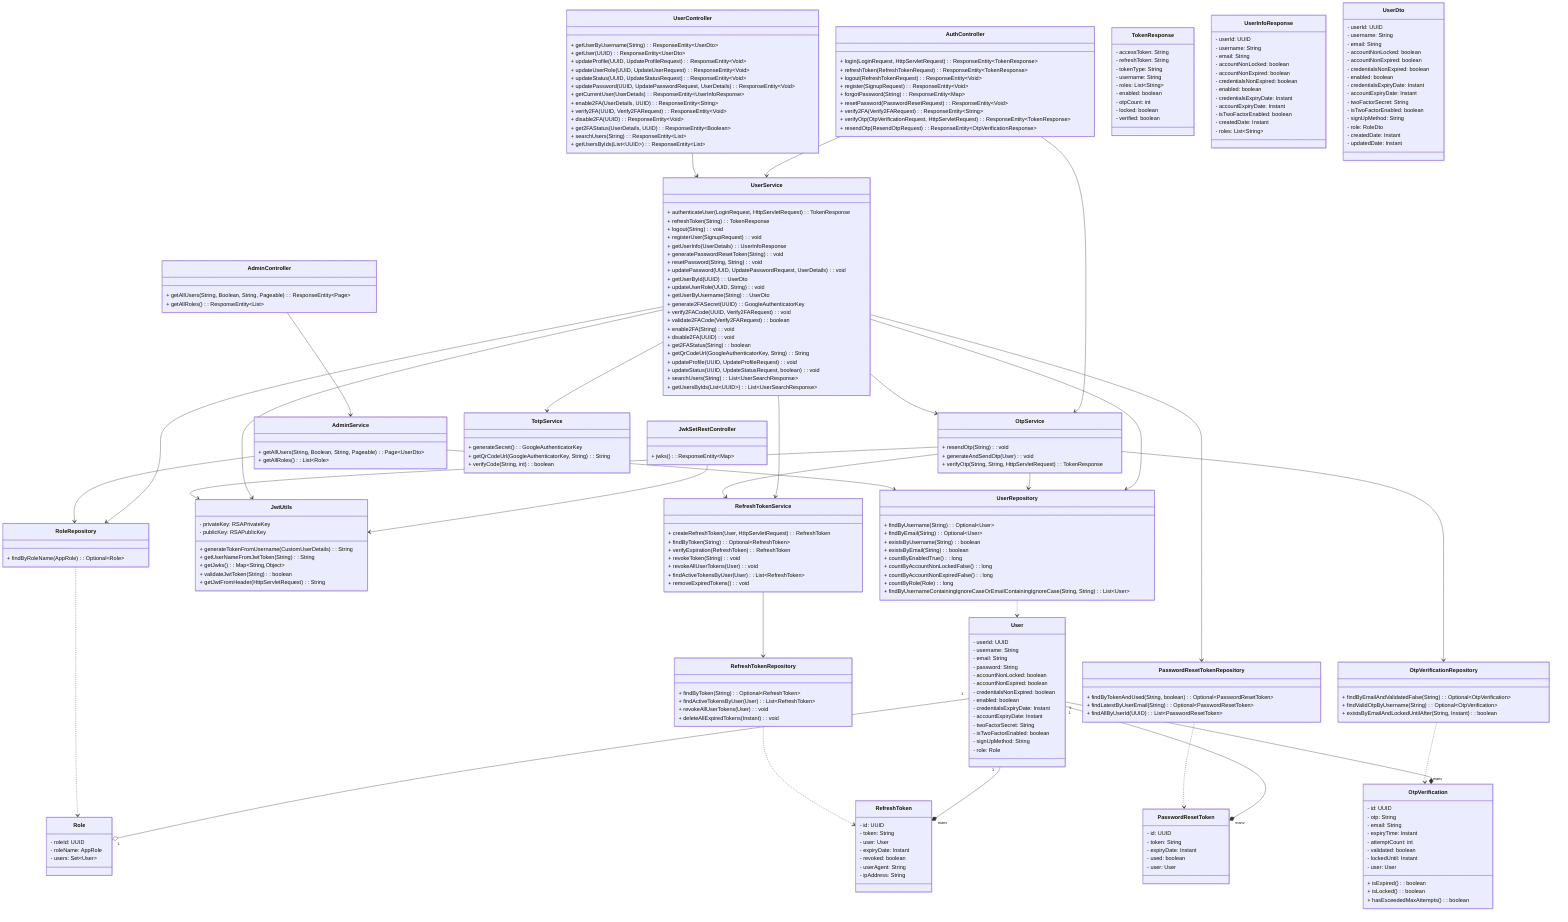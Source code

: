 classDiagram
    %% Controllers
    class AuthController {
        + login(LoginRequest, HttpServletRequest): ResponseEntity~TokenResponse~
        + refreshToken(RefreshTokenRequest): ResponseEntity~TokenResponse~
        + logout(RefreshTokenRequest): ResponseEntity~Void~
        + register(SignupRequest): ResponseEntity~Void~
        + forgotPassword(String): ResponseEntity~Map~
        + resetPassword(PasswordResetRequest): ResponseEntity~Void~
        + verify2FA(Verify2FARequest): ResponseEntity~String~
        + verifyOtp(OtpVerificationRequest, HttpServletRequest): ResponseEntity~TokenResponse~
        + resendOtp(ResendOtpRequest): ResponseEntity~OtpVerificationResponse~
    }
    
    class UserController {
        + getUserByUsername(String): ResponseEntity~UserDto~
        + getUser(UUID): ResponseEntity~UserDto~
        + updateProfile(UUID, UpdateProfileRequest): ResponseEntity~Void~
        + updateUserRole(UUID, UpdateUserRequest): ResponseEntity~Void~
        + updateStatus(UUID, UpdateStatusRequest): ResponseEntity~Void~
        + updatePassword(UUID, UpdatePasswordRequest, UserDetails): ResponseEntity~Void~
        + getCurrentUser(UserDetails): ResponseEntity~UserInfoResponse~
        + enable2FA(UserDetails, UUID): ResponseEntity~String~
        + verify2FA(UUID, Verify2FARequest): ResponseEntity~Void~
        + disable2FA(UUID): ResponseEntity~Void~
        + get2FAStatus(UserDetails, UUID): ResponseEntity~Boolean~
        + searchUsers(String): ResponseEntity~List~
        + getUsersByIds(List~UUID~): ResponseEntity~List~
    }
    
    class AdminController {
        + getAllUsers(String, Boolean, String, Pageable): ResponseEntity~Page~
        + getAllRoles(): ResponseEntity~List~
    }
    
    class JwkSetRestController {
        + jwks(): ResponseEntity~Map~
    }
    
    %% Services
    class UserService {
        + authenticateUser(LoginRequest, HttpServletRequest): TokenResponse
        + refreshToken(String): TokenResponse
        + logout(String): void
        + registerUser(SignupRequest): void
        + getUserInfo(UserDetails): UserInfoResponse
        + generatePasswordResetToken(String): void
        + resetPassword(String, String): void
        + updatePassword(UUID, UpdatePasswordRequest, UserDetails): void
        + getUserById(UUID): UserDto
        + updateUserRole(UUID, String): void
        + getUserByUsername(String): UserDto
        + generate2FASecret(UUID): GoogleAuthenticatorKey
        + verify2FACode(UUID, Verify2FARequest): void
        + validate2FACode(Verify2FARequest): boolean
        + enable2FA(String): void
        + disable2FA(UUID): void
        + get2FAStatus(String): boolean
        + getQrCodeUrl(GoogleAuthenticatorKey, String): String
        + updateProfile(UUID, UpdateProfileRequest): void
        + updateStatus(UUID, UpdateStatusRequest, boolean): void
        + searchUsers(String): List~UserSearchResponse~
        + getUsersByIds(List~UUID~): List~UserSearchResponse~
    }
    
    class AdminService {
        + getAllUsers(String, Boolean, String, Pageable): Page~UserDto~
        + getAllRoles(): List~Role~
    }
    
    class OtpService {
        + resendOtp(String): void
        + generateAndSendOtp(User): void
        + verifyOtp(String, String, HttpServletRequest): TokenResponse
    }
    
    class RefreshTokenService {
        + createRefreshToken(User, HttpServletRequest): RefreshToken
        + findByToken(String): Optional~RefreshToken~
        + verifyExpiration(RefreshToken): RefreshToken
        + revokeToken(String): void
        + revokeAllUserTokens(User): void
        + findActiveTokensByUser(User): List~RefreshToken~
        + removeExpiredTokens(): void
    }
    
    class TotpService {
        + generateSecret(): GoogleAuthenticatorKey
        + getQrCodeUrl(GoogleAuthenticatorKey, String): String
        + verifyCode(String, int): boolean
    }
    
    class JwtUtils {
        - privateKey: RSAPrivateKey
        - publicKey: RSAPublicKey
        + generateTokenFromUsername(CustomUserDetails): String
        + getUserNameFromJwtToken(String): String
        + getJwks(): Map~String,Object~
        + validateJwtToken(String): boolean
        + getJwtFromHeader(HttpServletRequest): String
    }
    
    %% Repositories
    class UserRepository {
        + findByUsername(String): Optional~User~
        + findByEmail(String): Optional~User~
        + existsByUsername(String): boolean
        + existsByEmail(String): boolean
        + countByEnabledTrue(): long
        + countByAccountNonLockedFalse(): long
        + countByAccountNonExpiredFalse(): long
        + countByRole(Role): long
        + findByUsernameContainingIgnoreCaseOrEmailContainingIgnoreCase(String, String): List~User~
    }
    
    class RoleRepository {
        + findByRoleName(AppRole): Optional~Role~
    }
    
    class RefreshTokenRepository {
        + findByToken(String): Optional~RefreshToken~
        + findActiveTokensByUser(User): List~RefreshToken~
        + revokeAllUserTokens(User): void
        + deleteAllExpiredTokens(Instant): void
    }
    
    class OtpVerificationRepository {
        + findByEmailAndValidatedFalse(String): Optional~OtpVerification~
        + findValidOtpByUsername(String): Optional~OtpVerification~
        + existsByEmailAndLockedUntilAfter(String, Instant): boolean
    }
    
    class PasswordResetTokenRepository {
        + findByTokenAndUsed(String, boolean): Optional~PasswordResetToken~
        + findLatestByUserEmail(String): Optional~PasswordResetToken~
        + findAllByUserId(UUID): List~PasswordResetToken~
    }
    
    %% Entities
    class User {
        - userId: UUID
        - username: String
        - email: String
        - password: String
        - accountNonLocked: boolean
        - accountNonExpired: boolean
        - credentialsNonExpired: boolean
        - enabled: boolean
        - credentialsExpiryDate: Instant
        - accountExpiryDate: Instant
        - twoFactorSecret: String
        - isTwoFactorEnabled: boolean
        - signUpMethod: String
        - role: Role
    }
    
    class Role {
        - roleId: UUID
        - roleName: AppRole
        - users: Set~User~
    }
    
    class RefreshToken {
        - id: UUID
        - token: String
        - user: User
        - expiryDate: Instant
        - revoked: boolean
        - userAgent: String
        - ipAddress: String
    }
    
    class OtpVerification {
        - id: UUID
        - otp: String
        - email: String
        - expiryTime: Instant
        - attemptCount: int
        - validated: boolean
        - lockedUntil: Instant
        - user: User
        + isExpired(): boolean
        + isLocked(): boolean
        + hasExceededMaxAttempts(): boolean
    }
    
    class PasswordResetToken {
        - id: UUID
        - token: String
        - expiryDate: Instant
        - used: boolean
        - user: User
    }
    
    %% Response Classes
    class TokenResponse {
        - accessToken: String
        - refreshToken: String
        - tokenType: String
        - username: String
        - roles: List~String~
        - enabled: boolean
        - otpCount: int
        - locked: boolean
        - verified: boolean
    }
    
    class UserInfoResponse {
        - userId: UUID
        - username: String
        - email: String
        - accountNonLocked: boolean
        - accountNonExpired: boolean
        - credentialsNonExpired: boolean
        - enabled: boolean
        - credentialsExpiryDate: Instant
        - accountExpiryDate: Instant
        - isTwoFactorEnabled: boolean
        - createdDate: Instant
        - roles: List~String~
    }
    
    class UserDto {
        - userId: UUID
        - username: String
        - email: String
        - accountNonLocked: boolean
        - accountNonExpired: boolean
        - credentialsNonExpired: boolean
        - enabled: boolean
        - credentialsExpiryDate: Instant
        - accountExpiryDate: Instant
        - twoFactorSecret: String
        - isTwoFactorEnabled: boolean
        - signUpMethod: String
        - role: RoleDto
        - createdDate: Instant
        - updatedDate: Instant
    }
    
    %% Relationships
    AuthController --> UserService
    AuthController --> OtpService
    UserController --> UserService
    AdminController --> AdminService
    JwkSetRestController --> JwtUtils
    
    UserService --> UserRepository
    UserService --> RoleRepository
    UserService --> PasswordResetTokenRepository
    UserService --> RefreshTokenService
    UserService --> JwtUtils
    UserService --> TotpService
    UserService --> OtpService
    
    OtpService --> OtpVerificationRepository
    OtpService --> UserRepository
    OtpService --> RefreshTokenService
    OtpService --> JwtUtils
    
    RefreshTokenService --> RefreshTokenRepository
    
    AdminService --> UserRepository
    AdminService --> RoleRepository
    
    User "1" --o "1" Role
    User "1" --* "many" RefreshToken
    User "1" --* "many" OtpVerification
    User "1" --* "many" PasswordResetToken
    
    UserRepository ..> User
    RoleRepository ..> Role
    RefreshTokenRepository ..> RefreshToken
    OtpVerificationRepository ..> OtpVerification
    PasswordResetTokenRepository ..> PasswordResetToken